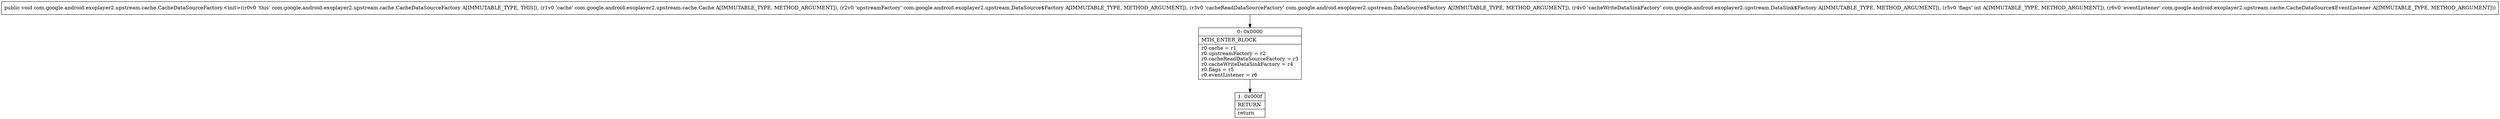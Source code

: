 digraph "CFG forcom.google.android.exoplayer2.upstream.cache.CacheDataSourceFactory.\<init\>(Lcom\/google\/android\/exoplayer2\/upstream\/cache\/Cache;Lcom\/google\/android\/exoplayer2\/upstream\/DataSource$Factory;Lcom\/google\/android\/exoplayer2\/upstream\/DataSource$Factory;Lcom\/google\/android\/exoplayer2\/upstream\/DataSink$Factory;ILcom\/google\/android\/exoplayer2\/upstream\/cache\/CacheDataSource$EventListener;)V" {
Node_0 [shape=record,label="{0\:\ 0x0000|MTH_ENTER_BLOCK\l|r0.cache = r1\lr0.upstreamFactory = r2\lr0.cacheReadDataSourceFactory = r3\lr0.cacheWriteDataSinkFactory = r4\lr0.flags = r5\lr0.eventListener = r6\l}"];
Node_1 [shape=record,label="{1\:\ 0x000f|RETURN\l|return\l}"];
MethodNode[shape=record,label="{public void com.google.android.exoplayer2.upstream.cache.CacheDataSourceFactory.\<init\>((r0v0 'this' com.google.android.exoplayer2.upstream.cache.CacheDataSourceFactory A[IMMUTABLE_TYPE, THIS]), (r1v0 'cache' com.google.android.exoplayer2.upstream.cache.Cache A[IMMUTABLE_TYPE, METHOD_ARGUMENT]), (r2v0 'upstreamFactory' com.google.android.exoplayer2.upstream.DataSource$Factory A[IMMUTABLE_TYPE, METHOD_ARGUMENT]), (r3v0 'cacheReadDataSourceFactory' com.google.android.exoplayer2.upstream.DataSource$Factory A[IMMUTABLE_TYPE, METHOD_ARGUMENT]), (r4v0 'cacheWriteDataSinkFactory' com.google.android.exoplayer2.upstream.DataSink$Factory A[IMMUTABLE_TYPE, METHOD_ARGUMENT]), (r5v0 'flags' int A[IMMUTABLE_TYPE, METHOD_ARGUMENT]), (r6v0 'eventListener' com.google.android.exoplayer2.upstream.cache.CacheDataSource$EventListener A[IMMUTABLE_TYPE, METHOD_ARGUMENT])) }"];
MethodNode -> Node_0;
Node_0 -> Node_1;
}

